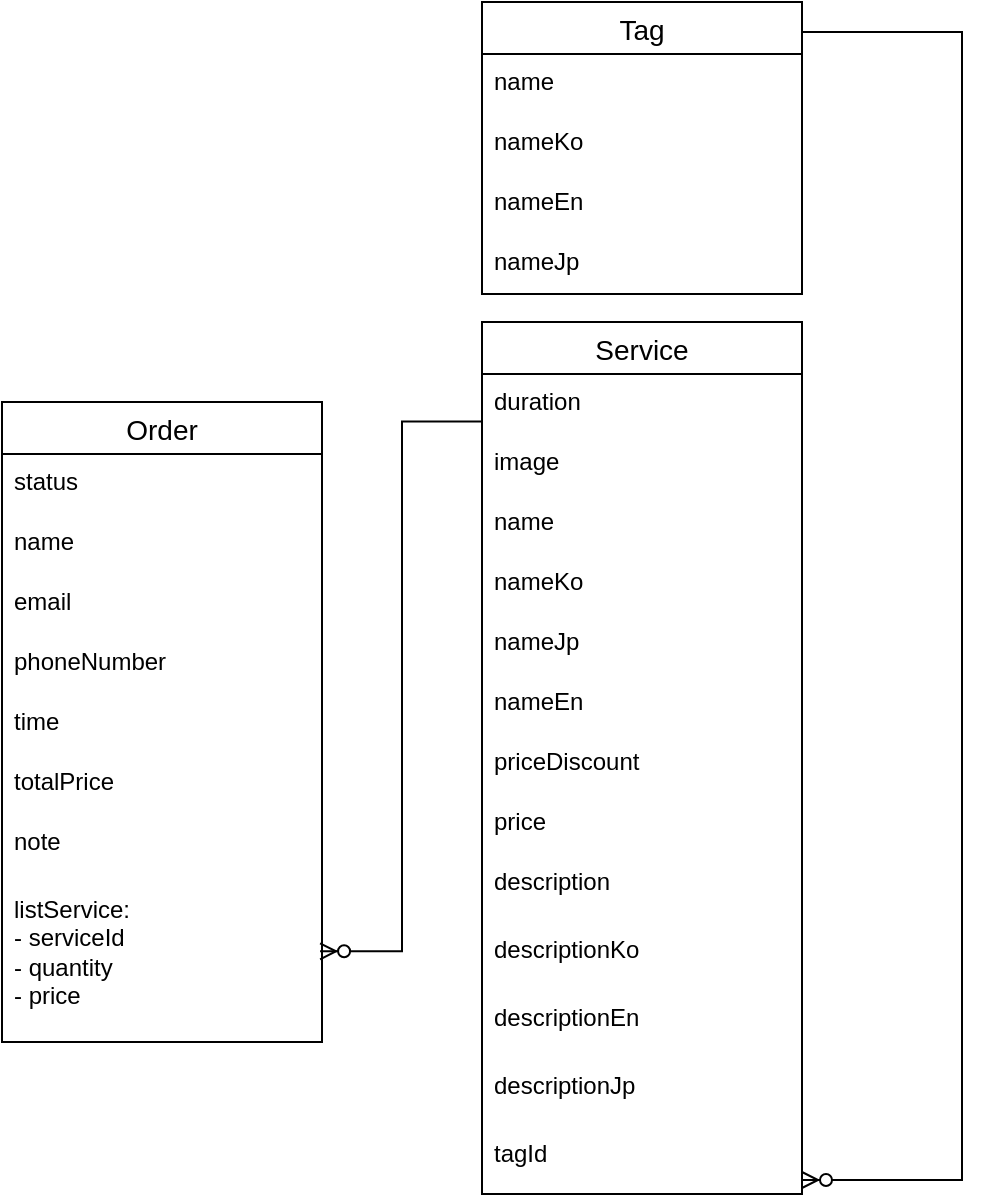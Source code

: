 <mxfile version="24.8.4">
  <diagram name="Trang-1" id="mpP0n5bRhv0KyXjtLnwp">
    <mxGraphModel dx="752" dy="1674" grid="1" gridSize="10" guides="1" tooltips="1" connect="1" arrows="1" fold="1" page="1" pageScale="1" pageWidth="827" pageHeight="1169" math="0" shadow="0">
      <root>
        <mxCell id="0" />
        <mxCell id="1" parent="0" />
        <mxCell id="1H3qzHQkBhaweQ5tafJs-1" value="Service" style="swimlane;fontStyle=0;childLayout=stackLayout;horizontal=1;startSize=26;horizontalStack=0;resizeParent=1;resizeParentMax=0;resizeLast=0;collapsible=1;marginBottom=0;align=center;fontSize=14;" vertex="1" parent="1">
          <mxGeometry x="320" y="120" width="160" height="436" as="geometry" />
        </mxCell>
        <mxCell id="1H3qzHQkBhaweQ5tafJs-2" value="duration" style="text;strokeColor=none;fillColor=none;spacingLeft=4;spacingRight=4;overflow=hidden;rotatable=0;points=[[0,0.5],[1,0.5]];portConstraint=eastwest;fontSize=12;whiteSpace=wrap;html=1;" vertex="1" parent="1H3qzHQkBhaweQ5tafJs-1">
          <mxGeometry y="26" width="160" height="30" as="geometry" />
        </mxCell>
        <mxCell id="1H3qzHQkBhaweQ5tafJs-57" value="image" style="text;strokeColor=none;fillColor=none;spacingLeft=4;spacingRight=4;overflow=hidden;rotatable=0;points=[[0,0.5],[1,0.5]];portConstraint=eastwest;fontSize=12;whiteSpace=wrap;html=1;" vertex="1" parent="1H3qzHQkBhaweQ5tafJs-1">
          <mxGeometry y="56" width="160" height="30" as="geometry" />
        </mxCell>
        <mxCell id="1H3qzHQkBhaweQ5tafJs-48" value="name" style="text;strokeColor=none;fillColor=none;spacingLeft=4;spacingRight=4;overflow=hidden;rotatable=0;points=[[0,0.5],[1,0.5]];portConstraint=eastwest;fontSize=12;whiteSpace=wrap;html=1;" vertex="1" parent="1H3qzHQkBhaweQ5tafJs-1">
          <mxGeometry y="86" width="160" height="30" as="geometry" />
        </mxCell>
        <mxCell id="1H3qzHQkBhaweQ5tafJs-20" value="nameKo" style="text;strokeColor=none;fillColor=none;spacingLeft=4;spacingRight=4;overflow=hidden;rotatable=0;points=[[0,0.5],[1,0.5]];portConstraint=eastwest;fontSize=12;whiteSpace=wrap;html=1;" vertex="1" parent="1H3qzHQkBhaweQ5tafJs-1">
          <mxGeometry y="116" width="160" height="30" as="geometry" />
        </mxCell>
        <mxCell id="1H3qzHQkBhaweQ5tafJs-21" value="nameJp" style="text;strokeColor=none;fillColor=none;spacingLeft=4;spacingRight=4;overflow=hidden;rotatable=0;points=[[0,0.5],[1,0.5]];portConstraint=eastwest;fontSize=12;whiteSpace=wrap;html=1;" vertex="1" parent="1H3qzHQkBhaweQ5tafJs-1">
          <mxGeometry y="146" width="160" height="30" as="geometry" />
        </mxCell>
        <mxCell id="1H3qzHQkBhaweQ5tafJs-22" value="nameEn" style="text;strokeColor=none;fillColor=none;spacingLeft=4;spacingRight=4;overflow=hidden;rotatable=0;points=[[0,0.5],[1,0.5]];portConstraint=eastwest;fontSize=12;whiteSpace=wrap;html=1;" vertex="1" parent="1H3qzHQkBhaweQ5tafJs-1">
          <mxGeometry y="176" width="160" height="30" as="geometry" />
        </mxCell>
        <mxCell id="1H3qzHQkBhaweQ5tafJs-3" value="priceDiscount" style="text;strokeColor=none;fillColor=none;spacingLeft=4;spacingRight=4;overflow=hidden;rotatable=0;points=[[0,0.5],[1,0.5]];portConstraint=eastwest;fontSize=12;whiteSpace=wrap;html=1;" vertex="1" parent="1H3qzHQkBhaweQ5tafJs-1">
          <mxGeometry y="206" width="160" height="30" as="geometry" />
        </mxCell>
        <mxCell id="1H3qzHQkBhaweQ5tafJs-46" value="price" style="text;strokeColor=none;fillColor=none;spacingLeft=4;spacingRight=4;overflow=hidden;rotatable=0;points=[[0,0.5],[1,0.5]];portConstraint=eastwest;fontSize=12;whiteSpace=wrap;html=1;" vertex="1" parent="1H3qzHQkBhaweQ5tafJs-1">
          <mxGeometry y="236" width="160" height="30" as="geometry" />
        </mxCell>
        <mxCell id="1H3qzHQkBhaweQ5tafJs-4" value="description" style="text;strokeColor=none;fillColor=none;spacingLeft=4;spacingRight=4;overflow=hidden;rotatable=0;points=[[0,0.5],[1,0.5]];portConstraint=eastwest;fontSize=12;whiteSpace=wrap;html=1;" vertex="1" parent="1H3qzHQkBhaweQ5tafJs-1">
          <mxGeometry y="266" width="160" height="34" as="geometry" />
        </mxCell>
        <mxCell id="1H3qzHQkBhaweQ5tafJs-25" value="descriptionKo" style="text;strokeColor=none;fillColor=none;spacingLeft=4;spacingRight=4;overflow=hidden;rotatable=0;points=[[0,0.5],[1,0.5]];portConstraint=eastwest;fontSize=12;whiteSpace=wrap;html=1;" vertex="1" parent="1H3qzHQkBhaweQ5tafJs-1">
          <mxGeometry y="300" width="160" height="34" as="geometry" />
        </mxCell>
        <mxCell id="1H3qzHQkBhaweQ5tafJs-24" value="descriptionEn" style="text;strokeColor=none;fillColor=none;spacingLeft=4;spacingRight=4;overflow=hidden;rotatable=0;points=[[0,0.5],[1,0.5]];portConstraint=eastwest;fontSize=12;whiteSpace=wrap;html=1;" vertex="1" parent="1H3qzHQkBhaweQ5tafJs-1">
          <mxGeometry y="334" width="160" height="34" as="geometry" />
        </mxCell>
        <mxCell id="1H3qzHQkBhaweQ5tafJs-23" value="descriptionJp" style="text;strokeColor=none;fillColor=none;spacingLeft=4;spacingRight=4;overflow=hidden;rotatable=0;points=[[0,0.5],[1,0.5]];portConstraint=eastwest;fontSize=12;whiteSpace=wrap;html=1;" vertex="1" parent="1H3qzHQkBhaweQ5tafJs-1">
          <mxGeometry y="368" width="160" height="34" as="geometry" />
        </mxCell>
        <mxCell id="1H3qzHQkBhaweQ5tafJs-6" value="tagId" style="text;strokeColor=none;fillColor=none;spacingLeft=4;spacingRight=4;overflow=hidden;rotatable=0;points=[[0,0.5],[1,0.5]];portConstraint=eastwest;fontSize=12;whiteSpace=wrap;html=1;" vertex="1" parent="1H3qzHQkBhaweQ5tafJs-1">
          <mxGeometry y="402" width="160" height="34" as="geometry" />
        </mxCell>
        <mxCell id="1H3qzHQkBhaweQ5tafJs-7" value="Tag" style="swimlane;fontStyle=0;childLayout=stackLayout;horizontal=1;startSize=26;horizontalStack=0;resizeParent=1;resizeParentMax=0;resizeLast=0;collapsible=1;marginBottom=0;align=center;fontSize=14;" vertex="1" parent="1">
          <mxGeometry x="320" y="-40" width="160" height="146" as="geometry" />
        </mxCell>
        <mxCell id="1H3qzHQkBhaweQ5tafJs-13" value="name" style="text;strokeColor=none;fillColor=none;spacingLeft=4;spacingRight=4;overflow=hidden;rotatable=0;points=[[0,0.5],[1,0.5]];portConstraint=eastwest;fontSize=12;whiteSpace=wrap;html=1;" vertex="1" parent="1H3qzHQkBhaweQ5tafJs-7">
          <mxGeometry y="26" width="160" height="30" as="geometry" />
        </mxCell>
        <mxCell id="1H3qzHQkBhaweQ5tafJs-8" value="nameKo" style="text;strokeColor=none;fillColor=none;spacingLeft=4;spacingRight=4;overflow=hidden;rotatable=0;points=[[0,0.5],[1,0.5]];portConstraint=eastwest;fontSize=12;whiteSpace=wrap;html=1;" vertex="1" parent="1H3qzHQkBhaweQ5tafJs-7">
          <mxGeometry y="56" width="160" height="30" as="geometry" />
        </mxCell>
        <mxCell id="1H3qzHQkBhaweQ5tafJs-14" value="nameEn" style="text;strokeColor=none;fillColor=none;spacingLeft=4;spacingRight=4;overflow=hidden;rotatable=0;points=[[0,0.5],[1,0.5]];portConstraint=eastwest;fontSize=12;whiteSpace=wrap;html=1;" vertex="1" parent="1H3qzHQkBhaweQ5tafJs-7">
          <mxGeometry y="86" width="160" height="30" as="geometry" />
        </mxCell>
        <mxCell id="1H3qzHQkBhaweQ5tafJs-19" value="nameJp" style="text;strokeColor=none;fillColor=none;spacingLeft=4;spacingRight=4;overflow=hidden;rotatable=0;points=[[0,0.5],[1,0.5]];portConstraint=eastwest;fontSize=12;whiteSpace=wrap;html=1;" vertex="1" parent="1H3qzHQkBhaweQ5tafJs-7">
          <mxGeometry y="116" width="160" height="30" as="geometry" />
        </mxCell>
        <mxCell id="1H3qzHQkBhaweQ5tafJs-26" value="Order" style="swimlane;fontStyle=0;childLayout=stackLayout;horizontal=1;startSize=26;horizontalStack=0;resizeParent=1;resizeParentMax=0;resizeLast=0;collapsible=1;marginBottom=0;align=center;fontSize=14;" vertex="1" parent="1">
          <mxGeometry x="80" y="160" width="160" height="320" as="geometry" />
        </mxCell>
        <mxCell id="1H3qzHQkBhaweQ5tafJs-27" value="status" style="text;strokeColor=none;fillColor=none;spacingLeft=4;spacingRight=4;overflow=hidden;rotatable=0;points=[[0,0.5],[1,0.5]];portConstraint=eastwest;fontSize=12;whiteSpace=wrap;html=1;" vertex="1" parent="1H3qzHQkBhaweQ5tafJs-26">
          <mxGeometry y="26" width="160" height="30" as="geometry" />
        </mxCell>
        <mxCell id="1H3qzHQkBhaweQ5tafJs-47" value="name" style="text;strokeColor=none;fillColor=none;spacingLeft=4;spacingRight=4;overflow=hidden;rotatable=0;points=[[0,0.5],[1,0.5]];portConstraint=eastwest;fontSize=12;whiteSpace=wrap;html=1;" vertex="1" parent="1H3qzHQkBhaweQ5tafJs-26">
          <mxGeometry y="56" width="160" height="30" as="geometry" />
        </mxCell>
        <mxCell id="1H3qzHQkBhaweQ5tafJs-28" value="email" style="text;strokeColor=none;fillColor=none;spacingLeft=4;spacingRight=4;overflow=hidden;rotatable=0;points=[[0,0.5],[1,0.5]];portConstraint=eastwest;fontSize=12;whiteSpace=wrap;html=1;" vertex="1" parent="1H3qzHQkBhaweQ5tafJs-26">
          <mxGeometry y="86" width="160" height="30" as="geometry" />
        </mxCell>
        <mxCell id="1H3qzHQkBhaweQ5tafJs-29" value="phoneNumber" style="text;strokeColor=none;fillColor=none;spacingLeft=4;spacingRight=4;overflow=hidden;rotatable=0;points=[[0,0.5],[1,0.5]];portConstraint=eastwest;fontSize=12;whiteSpace=wrap;html=1;" vertex="1" parent="1H3qzHQkBhaweQ5tafJs-26">
          <mxGeometry y="116" width="160" height="30" as="geometry" />
        </mxCell>
        <mxCell id="1H3qzHQkBhaweQ5tafJs-30" value="time" style="text;strokeColor=none;fillColor=none;spacingLeft=4;spacingRight=4;overflow=hidden;rotatable=0;points=[[0,0.5],[1,0.5]];portConstraint=eastwest;fontSize=12;whiteSpace=wrap;html=1;" vertex="1" parent="1H3qzHQkBhaweQ5tafJs-26">
          <mxGeometry y="146" width="160" height="30" as="geometry" />
        </mxCell>
        <mxCell id="1H3qzHQkBhaweQ5tafJs-31" value="totalPrice" style="text;strokeColor=none;fillColor=none;spacingLeft=4;spacingRight=4;overflow=hidden;rotatable=0;points=[[0,0.5],[1,0.5]];portConstraint=eastwest;fontSize=12;whiteSpace=wrap;html=1;" vertex="1" parent="1H3qzHQkBhaweQ5tafJs-26">
          <mxGeometry y="176" width="160" height="30" as="geometry" />
        </mxCell>
        <mxCell id="1H3qzHQkBhaweQ5tafJs-32" value="note" style="text;strokeColor=none;fillColor=none;spacingLeft=4;spacingRight=4;overflow=hidden;rotatable=0;points=[[0,0.5],[1,0.5]];portConstraint=eastwest;fontSize=12;whiteSpace=wrap;html=1;" vertex="1" parent="1H3qzHQkBhaweQ5tafJs-26">
          <mxGeometry y="206" width="160" height="34" as="geometry" />
        </mxCell>
        <mxCell id="1H3qzHQkBhaweQ5tafJs-33" value="listService:&lt;div style=&quot;font-size: 12px;&quot;&gt;&lt;div style=&quot;font-size: 12px;&quot;&gt;- serviceId&lt;/div&gt;&lt;div style=&quot;font-size: 12px;&quot;&gt;- quantity&lt;/div&gt;&lt;div style=&quot;font-size: 12px;&quot;&gt;- price&lt;/div&gt;&lt;/div&gt;" style="text;strokeColor=none;fillColor=none;spacingLeft=4;spacingRight=2;overflow=hidden;rotatable=0;points=[[0,0.5],[1,0.5]];portConstraint=eastwest;fontSize=12;whiteSpace=wrap;html=1;spacingTop=0;spacing=2;align=left;verticalAlign=top;" vertex="1" parent="1H3qzHQkBhaweQ5tafJs-26">
          <mxGeometry y="240" width="160" height="80" as="geometry" />
        </mxCell>
        <mxCell id="1H3qzHQkBhaweQ5tafJs-54" value="" style="edgeStyle=orthogonalEdgeStyle;fontSize=12;html=1;endArrow=ERzeroToMany;endFill=1;rounded=0;" edge="1" parent="1" target="1H3qzHQkBhaweQ5tafJs-6">
          <mxGeometry width="100" height="100" relative="1" as="geometry">
            <mxPoint x="480" y="-25" as="sourcePoint" />
            <mxPoint x="620" y="50" as="targetPoint" />
            <Array as="points">
              <mxPoint x="560" y="-25" />
              <mxPoint x="560" y="549" />
            </Array>
          </mxGeometry>
        </mxCell>
        <mxCell id="1H3qzHQkBhaweQ5tafJs-56" value="" style="edgeStyle=orthogonalEdgeStyle;fontSize=12;html=1;endArrow=ERzeroToMany;endFill=1;rounded=0;exitX=0.019;exitY=0.024;exitDx=0;exitDy=0;exitPerimeter=0;entryX=1.013;entryY=0.433;entryDx=0;entryDy=0;entryPerimeter=0;" edge="1" parent="1">
          <mxGeometry width="100" height="100" relative="1" as="geometry">
            <mxPoint x="320.0" y="169.744" as="sourcePoint" />
            <mxPoint x="239.04" y="434.64" as="targetPoint" />
            <Array as="points">
              <mxPoint x="280" y="170" />
              <mxPoint x="280" y="435" />
            </Array>
          </mxGeometry>
        </mxCell>
      </root>
    </mxGraphModel>
  </diagram>
</mxfile>

